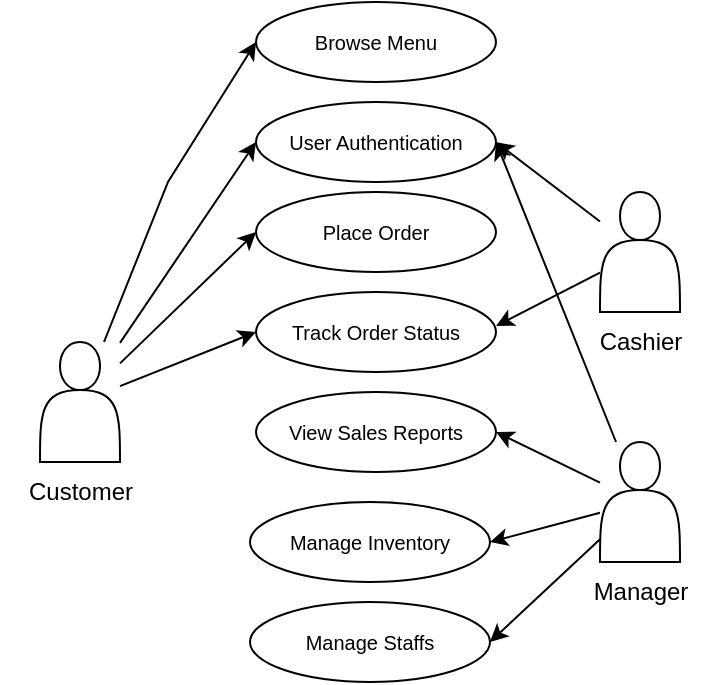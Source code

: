 <mxfile version="26.2.12">
  <diagram name="Page-1" id="4Udv0RNmNeaUR12d-d9g">
    <mxGraphModel dx="542" dy="286" grid="1" gridSize="10" guides="1" tooltips="1" connect="1" arrows="1" fold="1" page="1" pageScale="1" pageWidth="827" pageHeight="1169" math="0" shadow="0">
      <root>
        <mxCell id="0" />
        <mxCell id="1" parent="0" />
        <mxCell id="lmlUhCv4QagVBwB2Gt0P-1" value="&lt;font style=&quot;font-size: 10px;&quot;&gt;Place Order&lt;/font&gt;" style="ellipse;whiteSpace=wrap;html=1;" vertex="1" parent="1">
          <mxGeometry x="354" y="225" width="120" height="40" as="geometry" />
        </mxCell>
        <mxCell id="lmlUhCv4QagVBwB2Gt0P-2" value="&lt;font style=&quot;font-size: 10px;&quot;&gt;Track Order Status&lt;/font&gt;" style="ellipse;whiteSpace=wrap;html=1;" vertex="1" parent="1">
          <mxGeometry x="354" y="275" width="120" height="40" as="geometry" />
        </mxCell>
        <mxCell id="lmlUhCv4QagVBwB2Gt0P-3" value="&lt;font style=&quot;font-size: 10px;&quot;&gt;Manage Inventory&lt;/font&gt;" style="ellipse;whiteSpace=wrap;html=1;" vertex="1" parent="1">
          <mxGeometry x="351" y="380" width="120" height="40" as="geometry" />
        </mxCell>
        <mxCell id="lmlUhCv4QagVBwB2Gt0P-4" value="&lt;font style=&quot;font-size: 10px;&quot;&gt;View Sales Reports&lt;/font&gt;" style="ellipse;whiteSpace=wrap;html=1;" vertex="1" parent="1">
          <mxGeometry x="354" y="325" width="120" height="40" as="geometry" />
        </mxCell>
        <mxCell id="lmlUhCv4QagVBwB2Gt0P-5" value="&lt;font style=&quot;font-size: 10px;&quot;&gt;Manage Staffs&lt;/font&gt;" style="ellipse;whiteSpace=wrap;html=1;" vertex="1" parent="1">
          <mxGeometry x="351" y="430" width="120" height="40" as="geometry" />
        </mxCell>
        <mxCell id="lmlUhCv4QagVBwB2Gt0P-6" value="&lt;font style=&quot;font-size: 10px;&quot;&gt;User Authentication&lt;/font&gt;" style="ellipse;whiteSpace=wrap;html=1;" vertex="1" parent="1">
          <mxGeometry x="354" y="180" width="120" height="40" as="geometry" />
        </mxCell>
        <mxCell id="lmlUhCv4QagVBwB2Gt0P-9" value="" style="group" vertex="1" connectable="0" parent="1">
          <mxGeometry x="241" y="300" width="65" height="90" as="geometry" />
        </mxCell>
        <mxCell id="lmlUhCv4QagVBwB2Gt0P-7" value="" style="shape=actor;whiteSpace=wrap;html=1;" vertex="1" parent="lmlUhCv4QagVBwB2Gt0P-9">
          <mxGeometry x="5" width="40" height="60" as="geometry" />
        </mxCell>
        <mxCell id="lmlUhCv4QagVBwB2Gt0P-8" value="Customer" style="text;html=1;align=center;verticalAlign=middle;resizable=0;points=[];autosize=1;strokeColor=none;fillColor=none;" vertex="1" parent="lmlUhCv4QagVBwB2Gt0P-9">
          <mxGeometry x="-15" y="60" width="80" height="30" as="geometry" />
        </mxCell>
        <mxCell id="lmlUhCv4QagVBwB2Gt0P-11" style="rounded=0;orthogonalLoop=1;jettySize=auto;html=1;entryX=0;entryY=0.5;entryDx=0;entryDy=0;" edge="1" parent="1" source="lmlUhCv4QagVBwB2Gt0P-7" target="lmlUhCv4QagVBwB2Gt0P-1">
          <mxGeometry relative="1" as="geometry" />
        </mxCell>
        <mxCell id="lmlUhCv4QagVBwB2Gt0P-12" style="rounded=0;orthogonalLoop=1;jettySize=auto;html=1;entryX=0;entryY=0.5;entryDx=0;entryDy=0;" edge="1" parent="1" source="lmlUhCv4QagVBwB2Gt0P-7" target="lmlUhCv4QagVBwB2Gt0P-2">
          <mxGeometry relative="1" as="geometry" />
        </mxCell>
        <mxCell id="lmlUhCv4QagVBwB2Gt0P-13" value="" style="group" vertex="1" connectable="0" parent="1">
          <mxGeometry x="521" y="225" width="65" height="90" as="geometry" />
        </mxCell>
        <mxCell id="lmlUhCv4QagVBwB2Gt0P-14" value="" style="shape=actor;whiteSpace=wrap;html=1;" vertex="1" parent="lmlUhCv4QagVBwB2Gt0P-13">
          <mxGeometry x="5" width="40" height="60" as="geometry" />
        </mxCell>
        <mxCell id="lmlUhCv4QagVBwB2Gt0P-15" value="Cashier" style="text;html=1;align=center;verticalAlign=middle;resizable=0;points=[];autosize=1;strokeColor=none;fillColor=none;" vertex="1" parent="lmlUhCv4QagVBwB2Gt0P-13">
          <mxGeometry x="-5" y="60" width="60" height="30" as="geometry" />
        </mxCell>
        <mxCell id="lmlUhCv4QagVBwB2Gt0P-16" value="" style="group" vertex="1" connectable="0" parent="1">
          <mxGeometry x="521" y="350" width="65" height="90" as="geometry" />
        </mxCell>
        <mxCell id="lmlUhCv4QagVBwB2Gt0P-17" value="" style="shape=actor;whiteSpace=wrap;html=1;" vertex="1" parent="lmlUhCv4QagVBwB2Gt0P-16">
          <mxGeometry x="5" width="40" height="60" as="geometry" />
        </mxCell>
        <mxCell id="lmlUhCv4QagVBwB2Gt0P-18" value="Manager" style="text;html=1;align=center;verticalAlign=middle;resizable=0;points=[];autosize=1;strokeColor=none;fillColor=none;" vertex="1" parent="lmlUhCv4QagVBwB2Gt0P-16">
          <mxGeometry x="-10" y="60" width="70" height="30" as="geometry" />
        </mxCell>
        <mxCell id="lmlUhCv4QagVBwB2Gt0P-19" style="rounded=0;orthogonalLoop=1;jettySize=auto;html=1;entryX=1;entryY=0.425;entryDx=0;entryDy=0;entryPerimeter=0;" edge="1" parent="1" source="lmlUhCv4QagVBwB2Gt0P-14" target="lmlUhCv4QagVBwB2Gt0P-2">
          <mxGeometry relative="1" as="geometry" />
        </mxCell>
        <mxCell id="lmlUhCv4QagVBwB2Gt0P-20" style="rounded=0;orthogonalLoop=1;jettySize=auto;html=1;entryX=0;entryY=0.5;entryDx=0;entryDy=0;" edge="1" parent="1" source="lmlUhCv4QagVBwB2Gt0P-7" target="lmlUhCv4QagVBwB2Gt0P-6">
          <mxGeometry relative="1" as="geometry" />
        </mxCell>
        <mxCell id="lmlUhCv4QagVBwB2Gt0P-21" style="rounded=0;orthogonalLoop=1;jettySize=auto;html=1;entryX=1;entryY=0.5;entryDx=0;entryDy=0;" edge="1" parent="1" source="lmlUhCv4QagVBwB2Gt0P-14" target="lmlUhCv4QagVBwB2Gt0P-6">
          <mxGeometry relative="1" as="geometry">
            <mxPoint x="471" y="467" as="targetPoint" />
          </mxGeometry>
        </mxCell>
        <mxCell id="lmlUhCv4QagVBwB2Gt0P-22" style="rounded=0;orthogonalLoop=1;jettySize=auto;html=1;entryX=1;entryY=0.5;entryDx=0;entryDy=0;" edge="1" parent="1" source="lmlUhCv4QagVBwB2Gt0P-17" target="lmlUhCv4QagVBwB2Gt0P-3">
          <mxGeometry relative="1" as="geometry" />
        </mxCell>
        <mxCell id="lmlUhCv4QagVBwB2Gt0P-23" style="rounded=0;orthogonalLoop=1;jettySize=auto;html=1;entryX=1;entryY=0.5;entryDx=0;entryDy=0;" edge="1" parent="1" source="lmlUhCv4QagVBwB2Gt0P-17" target="lmlUhCv4QagVBwB2Gt0P-4">
          <mxGeometry relative="1" as="geometry" />
        </mxCell>
        <mxCell id="lmlUhCv4QagVBwB2Gt0P-24" style="rounded=0;orthogonalLoop=1;jettySize=auto;html=1;entryX=1;entryY=0.5;entryDx=0;entryDy=0;" edge="1" parent="1" source="lmlUhCv4QagVBwB2Gt0P-17" target="lmlUhCv4QagVBwB2Gt0P-5">
          <mxGeometry relative="1" as="geometry" />
        </mxCell>
        <mxCell id="lmlUhCv4QagVBwB2Gt0P-25" style="rounded=0;orthogonalLoop=1;jettySize=auto;html=1;entryX=1;entryY=0.5;entryDx=0;entryDy=0;" edge="1" parent="1" source="lmlUhCv4QagVBwB2Gt0P-17" target="lmlUhCv4QagVBwB2Gt0P-6">
          <mxGeometry relative="1" as="geometry" />
        </mxCell>
        <mxCell id="lmlUhCv4QagVBwB2Gt0P-72" value="&lt;font style=&quot;font-size: 10px;&quot;&gt;Browse Menu&lt;/font&gt;" style="ellipse;whiteSpace=wrap;html=1;" vertex="1" parent="1">
          <mxGeometry x="354" y="130" width="120" height="40" as="geometry" />
        </mxCell>
        <mxCell id="lmlUhCv4QagVBwB2Gt0P-73" style="rounded=0;orthogonalLoop=1;jettySize=auto;html=1;entryX=0;entryY=0.5;entryDx=0;entryDy=0;" edge="1" parent="1" source="lmlUhCv4QagVBwB2Gt0P-7" target="lmlUhCv4QagVBwB2Gt0P-72">
          <mxGeometry relative="1" as="geometry">
            <mxPoint x="330" y="160" as="targetPoint" />
            <Array as="points">
              <mxPoint x="310" y="220" />
            </Array>
          </mxGeometry>
        </mxCell>
      </root>
    </mxGraphModel>
  </diagram>
</mxfile>
